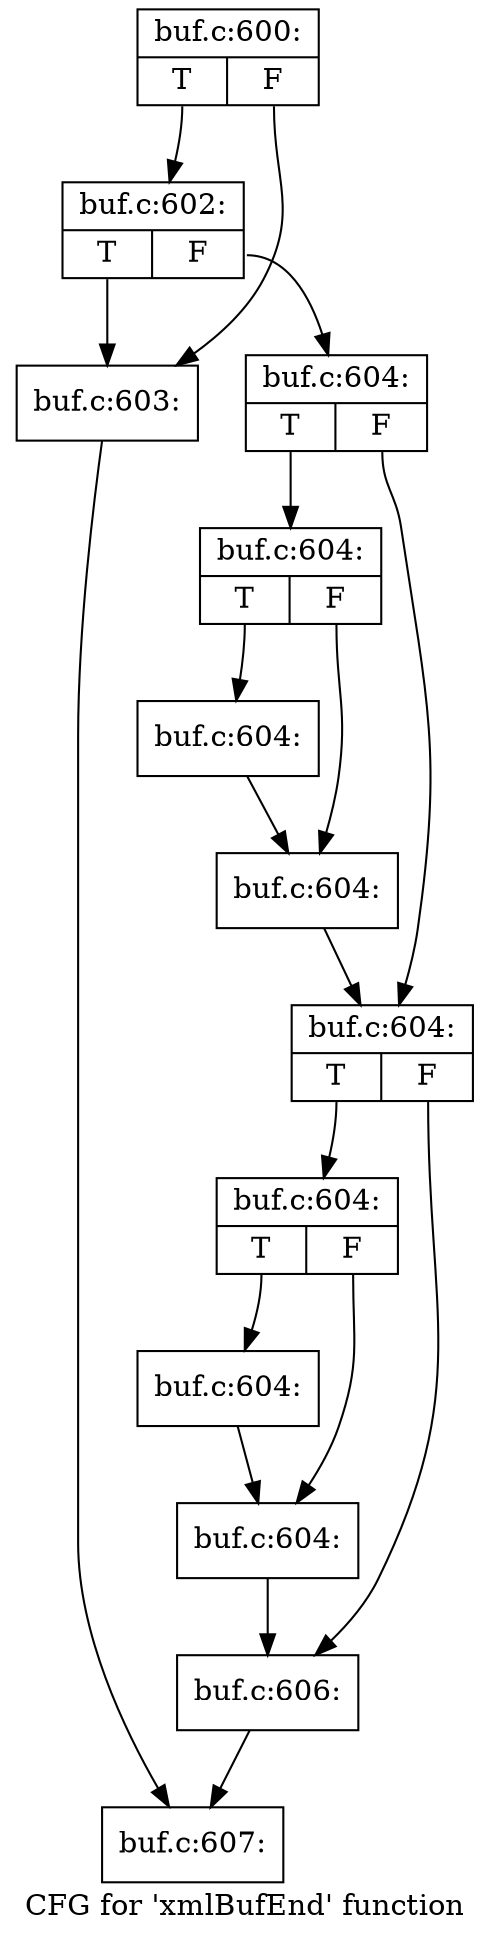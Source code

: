 digraph "CFG for 'xmlBufEnd' function" {
	label="CFG for 'xmlBufEnd' function";

	Node0x55a4f30 [shape=record,label="{buf.c:600:|{<s0>T|<s1>F}}"];
	Node0x55a4f30:s0 -> Node0x55a47a0;
	Node0x55a4f30:s1 -> Node0x55a4700;
	Node0x55a47a0 [shape=record,label="{buf.c:602:|{<s0>T|<s1>F}}"];
	Node0x55a47a0:s0 -> Node0x55a4700;
	Node0x55a47a0:s1 -> Node0x55a4750;
	Node0x55a4700 [shape=record,label="{buf.c:603:}"];
	Node0x55a4700 -> Node0x55a5260;
	Node0x55a4750 [shape=record,label="{buf.c:604:|{<s0>T|<s1>F}}"];
	Node0x55a4750:s0 -> Node0x55a6cf0;
	Node0x55a4750:s1 -> Node0x55a6d40;
	Node0x55a6cf0 [shape=record,label="{buf.c:604:|{<s0>T|<s1>F}}"];
	Node0x55a6cf0:s0 -> Node0x55a72c0;
	Node0x55a6cf0:s1 -> Node0x55a7310;
	Node0x55a72c0 [shape=record,label="{buf.c:604:}"];
	Node0x55a72c0 -> Node0x55a7310;
	Node0x55a7310 [shape=record,label="{buf.c:604:}"];
	Node0x55a7310 -> Node0x55a6d40;
	Node0x55a6d40 [shape=record,label="{buf.c:604:|{<s0>T|<s1>F}}"];
	Node0x55a6d40:s0 -> Node0x55a79b0;
	Node0x55a6d40:s1 -> Node0x55a7a00;
	Node0x55a79b0 [shape=record,label="{buf.c:604:|{<s0>T|<s1>F}}"];
	Node0x55a79b0:s0 -> Node0x55a7f80;
	Node0x55a79b0:s1 -> Node0x55a7fd0;
	Node0x55a7f80 [shape=record,label="{buf.c:604:}"];
	Node0x55a7f80 -> Node0x55a7fd0;
	Node0x55a7fd0 [shape=record,label="{buf.c:604:}"];
	Node0x55a7fd0 -> Node0x55a7a00;
	Node0x55a7a00 [shape=record,label="{buf.c:606:}"];
	Node0x55a7a00 -> Node0x55a5260;
	Node0x55a5260 [shape=record,label="{buf.c:607:}"];
}
